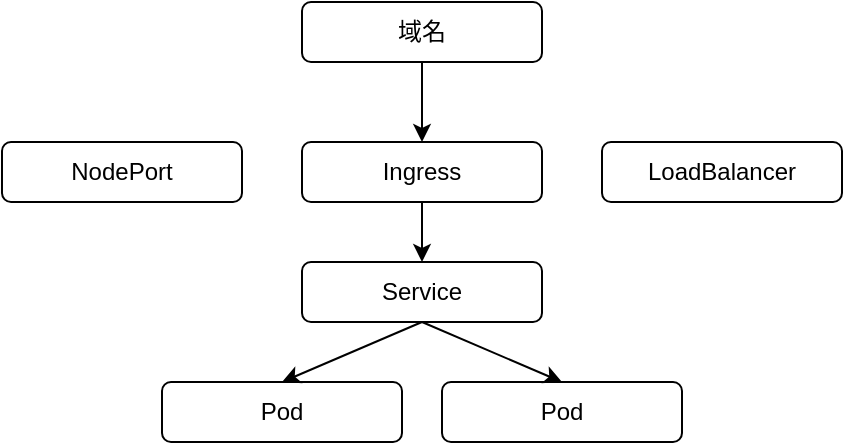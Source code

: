 <mxfile version="20.3.0" type="github"><diagram id="Sdi4eph_P32l-egPVxxa" name="第 1 页"><mxGraphModel dx="1038" dy="1748" grid="1" gridSize="10" guides="1" tooltips="1" connect="1" arrows="1" fold="1" page="1" pageScale="1" pageWidth="827" pageHeight="1169" math="0" shadow="0"><root><mxCell id="0"/><mxCell id="1" parent="0"/><mxCell id="dCJrgSCDADMBSTqPVqUy-3" value="" style="edgeStyle=orthogonalEdgeStyle;rounded=0;orthogonalLoop=1;jettySize=auto;html=1;" edge="1" parent="1" source="dCJrgSCDADMBSTqPVqUy-1" target="dCJrgSCDADMBSTqPVqUy-2"><mxGeometry relative="1" as="geometry"/></mxCell><mxCell id="dCJrgSCDADMBSTqPVqUy-1" value="域名" style="rounded=1;whiteSpace=wrap;html=1;" vertex="1" parent="1"><mxGeometry x="350" y="-360" width="120" height="30" as="geometry"/></mxCell><mxCell id="dCJrgSCDADMBSTqPVqUy-7" value="" style="edgeStyle=orthogonalEdgeStyle;rounded=0;orthogonalLoop=1;jettySize=auto;html=1;" edge="1" parent="1" source="dCJrgSCDADMBSTqPVqUy-2" target="dCJrgSCDADMBSTqPVqUy-6"><mxGeometry relative="1" as="geometry"/></mxCell><mxCell id="dCJrgSCDADMBSTqPVqUy-2" value="Ingress" style="rounded=1;whiteSpace=wrap;html=1;" vertex="1" parent="1"><mxGeometry x="350" y="-290" width="120" height="30" as="geometry"/></mxCell><mxCell id="dCJrgSCDADMBSTqPVqUy-4" value="LoadBalancer" style="rounded=1;whiteSpace=wrap;html=1;" vertex="1" parent="1"><mxGeometry x="500" y="-290" width="120" height="30" as="geometry"/></mxCell><mxCell id="dCJrgSCDADMBSTqPVqUy-5" value="NodePort" style="rounded=1;whiteSpace=wrap;html=1;" vertex="1" parent="1"><mxGeometry x="200" y="-290" width="120" height="30" as="geometry"/></mxCell><mxCell id="dCJrgSCDADMBSTqPVqUy-6" value="Service" style="rounded=1;whiteSpace=wrap;html=1;" vertex="1" parent="1"><mxGeometry x="350" y="-230" width="120" height="30" as="geometry"/></mxCell><mxCell id="dCJrgSCDADMBSTqPVqUy-8" value="Pod" style="rounded=1;whiteSpace=wrap;html=1;" vertex="1" parent="1"><mxGeometry x="280" y="-170" width="120" height="30" as="geometry"/></mxCell><mxCell id="dCJrgSCDADMBSTqPVqUy-10" value="Pod" style="rounded=1;whiteSpace=wrap;html=1;" vertex="1" parent="1"><mxGeometry x="420" y="-170" width="120" height="30" as="geometry"/></mxCell><mxCell id="dCJrgSCDADMBSTqPVqUy-12" value="" style="endArrow=classic;html=1;rounded=0;exitX=0.5;exitY=1;exitDx=0;exitDy=0;entryX=0.5;entryY=0;entryDx=0;entryDy=0;" edge="1" parent="1" source="dCJrgSCDADMBSTqPVqUy-6" target="dCJrgSCDADMBSTqPVqUy-8"><mxGeometry width="50" height="50" relative="1" as="geometry"><mxPoint x="390" y="-230" as="sourcePoint"/><mxPoint x="440" y="-280" as="targetPoint"/></mxGeometry></mxCell><mxCell id="dCJrgSCDADMBSTqPVqUy-13" value="" style="endArrow=classic;html=1;rounded=0;entryX=0.5;entryY=0;entryDx=0;entryDy=0;" edge="1" parent="1" target="dCJrgSCDADMBSTqPVqUy-10"><mxGeometry width="50" height="50" relative="1" as="geometry"><mxPoint x="410" y="-200" as="sourcePoint"/><mxPoint x="350" y="-160" as="targetPoint"/></mxGeometry></mxCell></root></mxGraphModel></diagram></mxfile>
